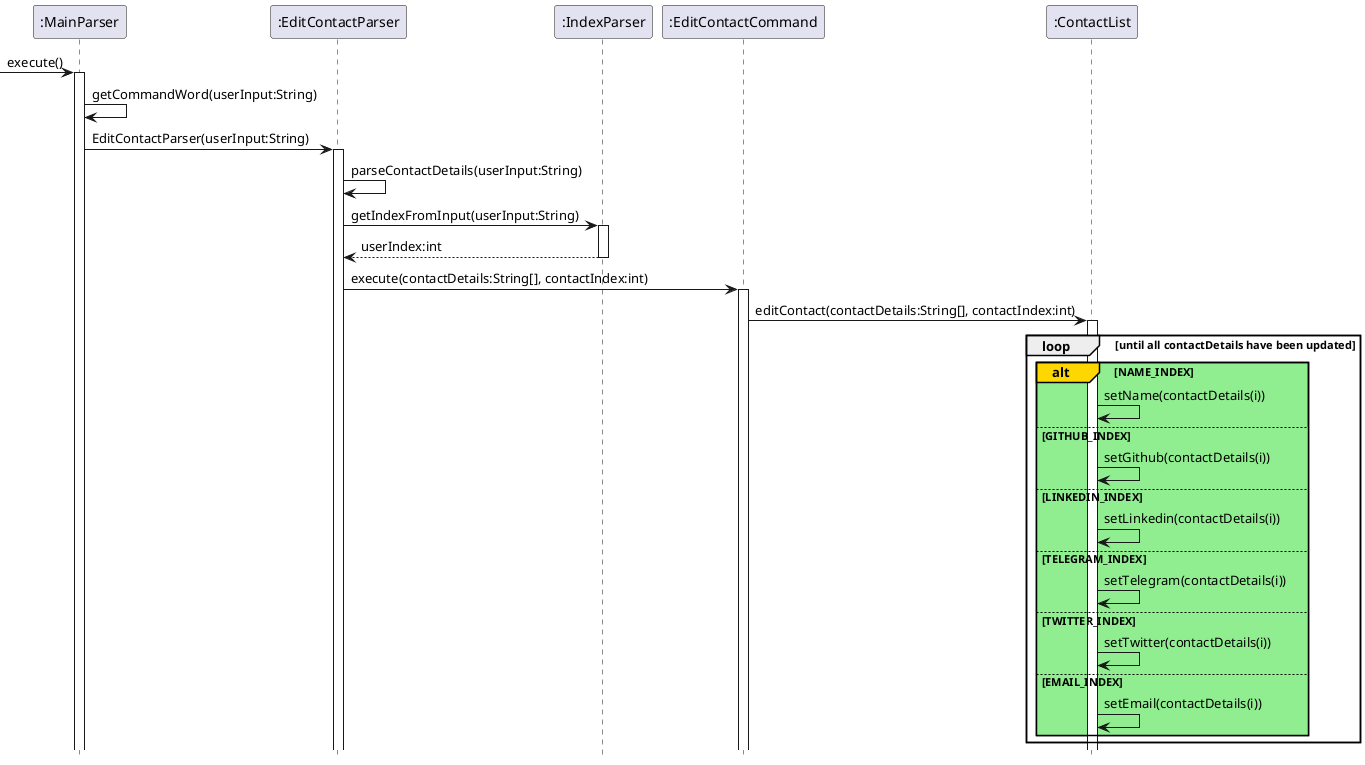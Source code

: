 @startuml
hide footbox
'https://plantuml.com/sequence-diagram

-> ":MainParser": execute()
activate ":MainParser"

":MainParser" -> ":MainParser" :getCommandWord(userInput:String)
":MainParser" -> ":EditContactParser" :EditContactParser(userInput:String)
activate ":EditContactParser"

":EditContactParser" -> ":EditContactParser" :parseContactDetails(userInput:String)

":EditContactParser" -> ":IndexParser" :getIndexFromInput(userInput:String)
activate ":IndexParser"
":IndexParser" --> ":EditContactParser" :userIndex:int
deactivate ":IndexParser"

":EditContactParser" -> ":EditContactCommand" : execute(contactDetails:String[], contactIndex:int)
activate ":EditContactCommand"

":EditContactCommand" -> ":ContactList" : editContact(contactDetails:String[], contactIndex:int)
activate ":ContactList"

loop until all contactDetails have been updated
alt#gold #lightgreen NAME_INDEX
    ":ContactList" -> ":ContactList" : setName(contactDetails(i))
    else GITHUB_INDEX
    ":ContactList" -> ":ContactList" : setGithub(contactDetails(i))
    else LINKEDIN_INDEX
    ":ContactList" -> ":ContactList" : setLinkedin(contactDetails(i))
    else TELEGRAM_INDEX
    ":ContactList" -> ":ContactList" : setTelegram(contactDetails(i))
    else TWITTER_INDEX
    ":ContactList" -> ":ContactList" : setTwitter(contactDetails(i))
    else EMAIL_INDEX
    ":ContactList" -> ":ContactList" : setEmail(contactDetails(i))
end
end
@enduml